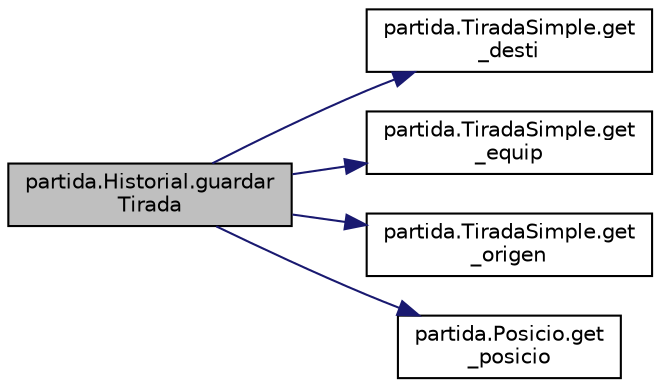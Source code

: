 digraph "partida.Historial.guardarTirada"
{
 // LATEX_PDF_SIZE
  edge [fontname="Helvetica",fontsize="10",labelfontname="Helvetica",labelfontsize="10"];
  node [fontname="Helvetica",fontsize="10",shape=record];
  rankdir="LR";
  Node1 [label="partida.Historial.guardar\lTirada",height=0.2,width=0.4,color="black", fillcolor="grey75", style="filled", fontcolor="black",tooltip="Guarda un Tirada amb el seu resultat."];
  Node1 -> Node2 [color="midnightblue",fontsize="10",style="solid",fontname="Helvetica"];
  Node2 [label="partida.TiradaSimple.get\l_desti",height=0.2,width=0.4,color="black", fillcolor="white", style="filled",URL="$classpartida_1_1_tirada_simple.html#aaa98451448fe6aca2bf914e36fead1e6",tooltip="Destí"];
  Node1 -> Node3 [color="midnightblue",fontsize="10",style="solid",fontname="Helvetica"];
  Node3 [label="partida.TiradaSimple.get\l_equip",height=0.2,width=0.4,color="black", fillcolor="white", style="filled",URL="$classpartida_1_1_tirada_simple.html#a7117f9d1138194747cc8ef335b2876fd",tooltip="Equip del Jugador de la Tirada (true = BLANQUES, false = NEGRES."];
  Node1 -> Node4 [color="midnightblue",fontsize="10",style="solid",fontname="Helvetica"];
  Node4 [label="partida.TiradaSimple.get\l_origen",height=0.2,width=0.4,color="black", fillcolor="white", style="filled",URL="$classpartida_1_1_tirada_simple.html#ac67b65ec5021b314961fc232949bc680",tooltip="Origen."];
  Node1 -> Node5 [color="midnightblue",fontsize="10",style="solid",fontname="Helvetica"];
  Node5 [label="partida.Posicio.get\l_posicio",height=0.2,width=0.4,color="black", fillcolor="white", style="filled",URL="$classpartida_1_1_posicio.html#a9ca82ab2c846c946a3b0c59fabb0df6c",tooltip="Posició"];
}
